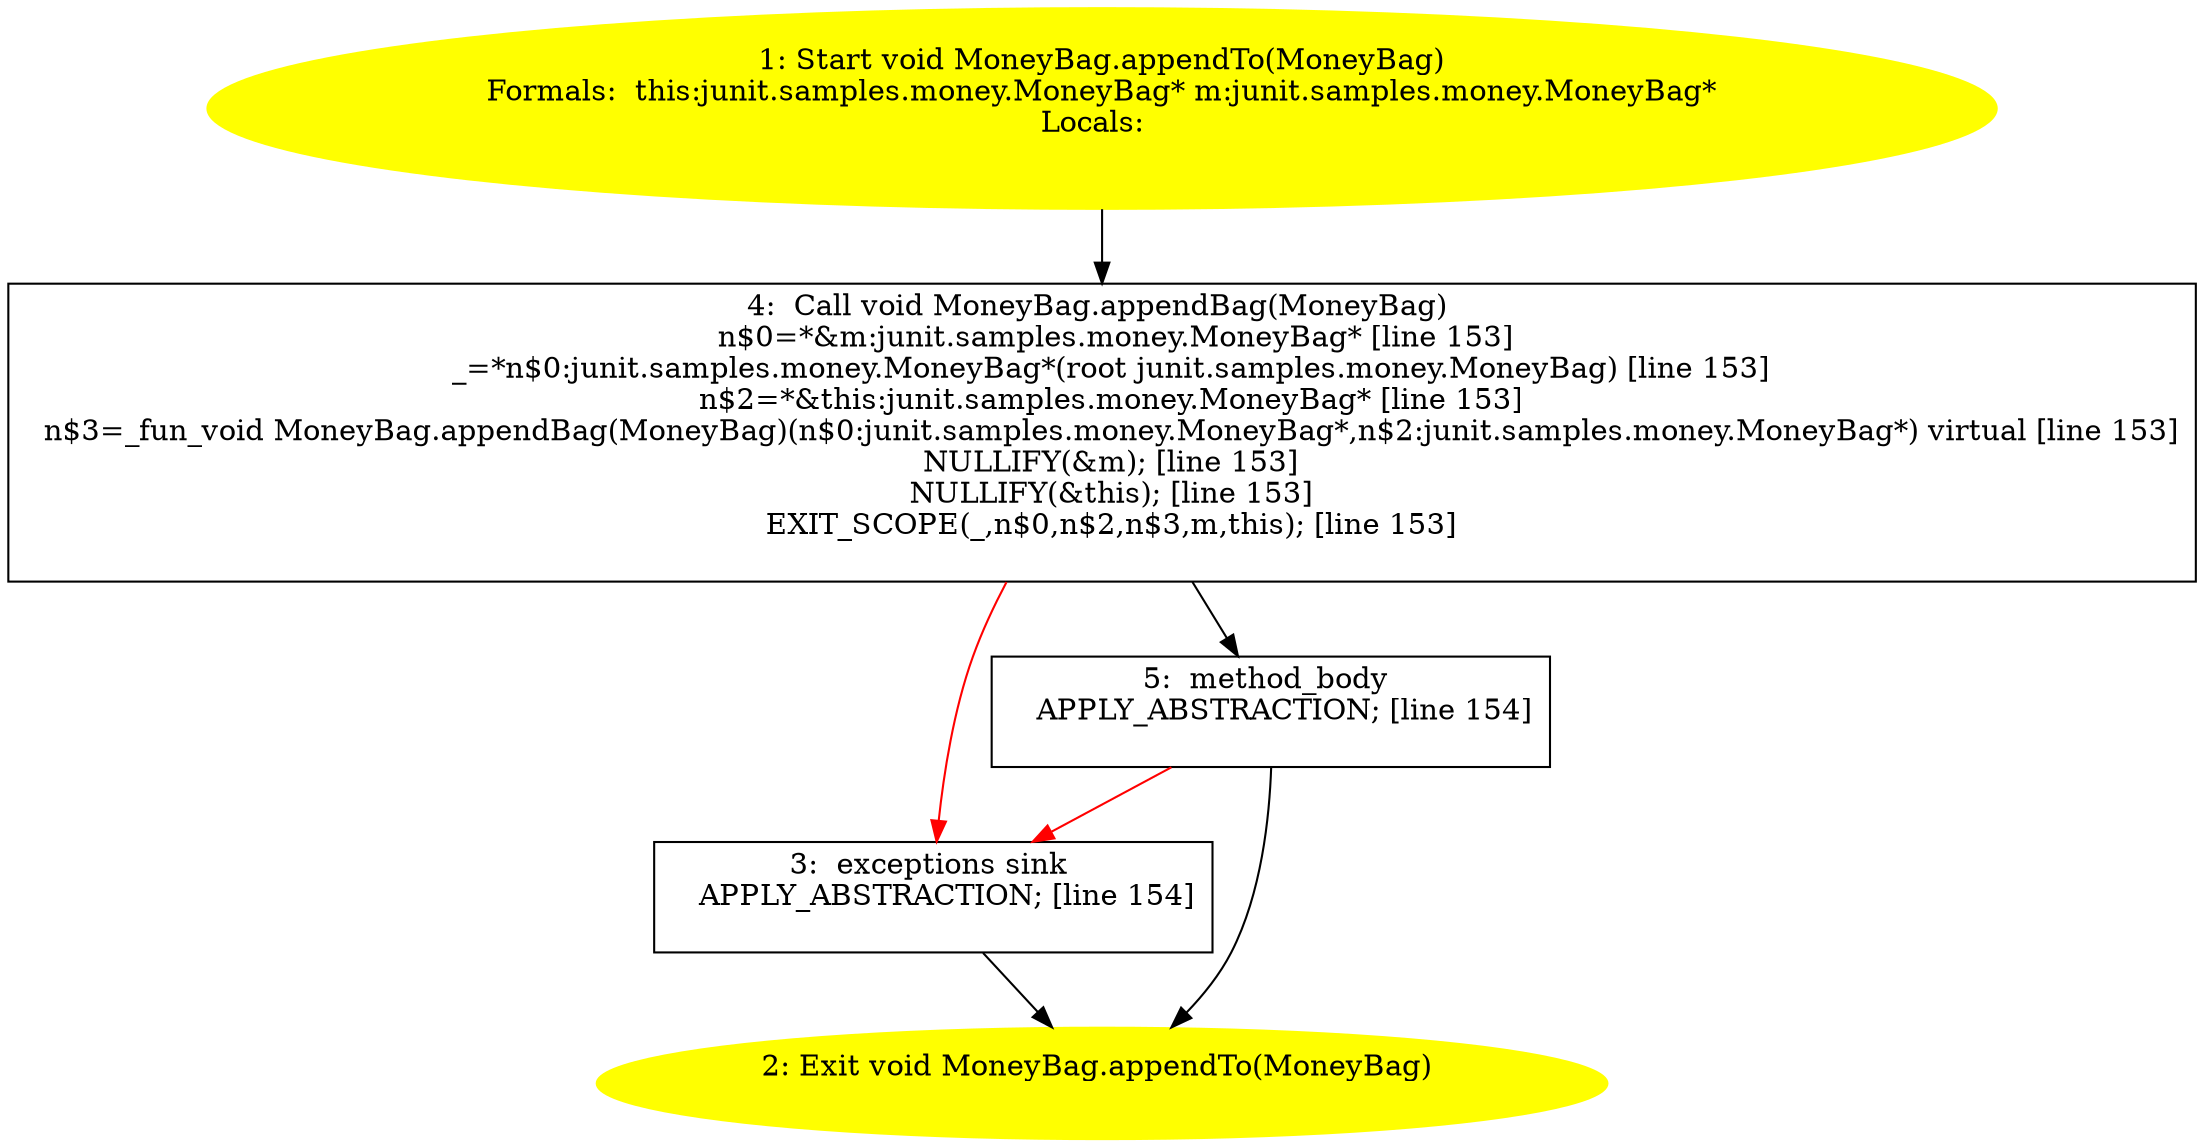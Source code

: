 /* @generated */
digraph cfg {
"junit.samples.money.MoneyBag.appendTo(junit.samples.money.MoneyBag):void.69bab9567819846f15af7f0d06f9fab4_1" [label="1: Start void MoneyBag.appendTo(MoneyBag)\nFormals:  this:junit.samples.money.MoneyBag* m:junit.samples.money.MoneyBag*\nLocals:  \n  " color=yellow style=filled]
	

	 "junit.samples.money.MoneyBag.appendTo(junit.samples.money.MoneyBag):void.69bab9567819846f15af7f0d06f9fab4_1" -> "junit.samples.money.MoneyBag.appendTo(junit.samples.money.MoneyBag):void.69bab9567819846f15af7f0d06f9fab4_4" ;
"junit.samples.money.MoneyBag.appendTo(junit.samples.money.MoneyBag):void.69bab9567819846f15af7f0d06f9fab4_2" [label="2: Exit void MoneyBag.appendTo(MoneyBag) \n  " color=yellow style=filled]
	

"junit.samples.money.MoneyBag.appendTo(junit.samples.money.MoneyBag):void.69bab9567819846f15af7f0d06f9fab4_3" [label="3:  exceptions sink \n   APPLY_ABSTRACTION; [line 154]\n " shape="box"]
	

	 "junit.samples.money.MoneyBag.appendTo(junit.samples.money.MoneyBag):void.69bab9567819846f15af7f0d06f9fab4_3" -> "junit.samples.money.MoneyBag.appendTo(junit.samples.money.MoneyBag):void.69bab9567819846f15af7f0d06f9fab4_2" ;
"junit.samples.money.MoneyBag.appendTo(junit.samples.money.MoneyBag):void.69bab9567819846f15af7f0d06f9fab4_4" [label="4:  Call void MoneyBag.appendBag(MoneyBag) \n   n$0=*&m:junit.samples.money.MoneyBag* [line 153]\n  _=*n$0:junit.samples.money.MoneyBag*(root junit.samples.money.MoneyBag) [line 153]\n  n$2=*&this:junit.samples.money.MoneyBag* [line 153]\n  n$3=_fun_void MoneyBag.appendBag(MoneyBag)(n$0:junit.samples.money.MoneyBag*,n$2:junit.samples.money.MoneyBag*) virtual [line 153]\n  NULLIFY(&m); [line 153]\n  NULLIFY(&this); [line 153]\n  EXIT_SCOPE(_,n$0,n$2,n$3,m,this); [line 153]\n " shape="box"]
	

	 "junit.samples.money.MoneyBag.appendTo(junit.samples.money.MoneyBag):void.69bab9567819846f15af7f0d06f9fab4_4" -> "junit.samples.money.MoneyBag.appendTo(junit.samples.money.MoneyBag):void.69bab9567819846f15af7f0d06f9fab4_5" ;
	 "junit.samples.money.MoneyBag.appendTo(junit.samples.money.MoneyBag):void.69bab9567819846f15af7f0d06f9fab4_4" -> "junit.samples.money.MoneyBag.appendTo(junit.samples.money.MoneyBag):void.69bab9567819846f15af7f0d06f9fab4_3" [color="red" ];
"junit.samples.money.MoneyBag.appendTo(junit.samples.money.MoneyBag):void.69bab9567819846f15af7f0d06f9fab4_5" [label="5:  method_body \n   APPLY_ABSTRACTION; [line 154]\n " shape="box"]
	

	 "junit.samples.money.MoneyBag.appendTo(junit.samples.money.MoneyBag):void.69bab9567819846f15af7f0d06f9fab4_5" -> "junit.samples.money.MoneyBag.appendTo(junit.samples.money.MoneyBag):void.69bab9567819846f15af7f0d06f9fab4_2" ;
	 "junit.samples.money.MoneyBag.appendTo(junit.samples.money.MoneyBag):void.69bab9567819846f15af7f0d06f9fab4_5" -> "junit.samples.money.MoneyBag.appendTo(junit.samples.money.MoneyBag):void.69bab9567819846f15af7f0d06f9fab4_3" [color="red" ];
}
